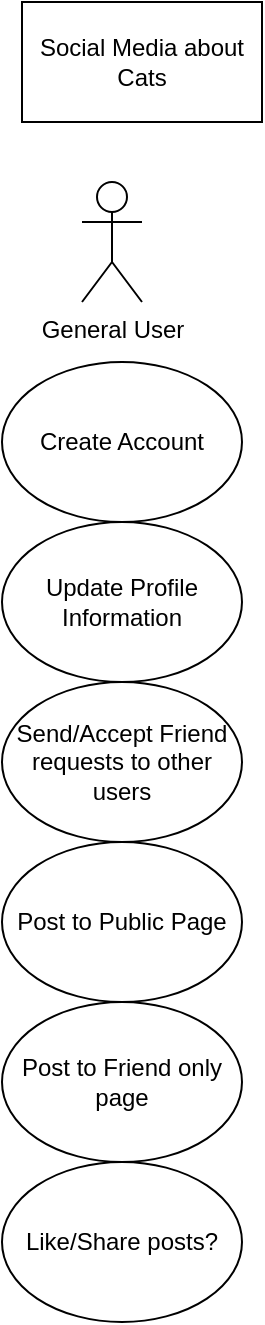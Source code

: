 <mxfile version="14.3.2" type="github"><diagram id="uwfXhbZFj0dhNomC1OqE" name="Page-1"><mxGraphModel dx="1178" dy="642" grid="1" gridSize="10" guides="1" tooltips="1" connect="1" arrows="1" fold="1" page="1" pageScale="1" pageWidth="850" pageHeight="1100" math="0" shadow="0"><root><mxCell id="0"/><mxCell id="1" parent="0"/><mxCell id="l-Wukw05z3jekPXf7Ny1-1" value="Social Media about Cats" style="rounded=0;whiteSpace=wrap;html=1;" vertex="1" parent="1"><mxGeometry x="10" y="10" width="120" height="60" as="geometry"/></mxCell><mxCell id="l-Wukw05z3jekPXf7Ny1-2" value="General User" style="shape=umlActor;verticalLabelPosition=bottom;verticalAlign=top;html=1;outlineConnect=0;" vertex="1" parent="1"><mxGeometry x="40" y="100" width="30" height="60" as="geometry"/></mxCell><mxCell id="l-Wukw05z3jekPXf7Ny1-4" value="Update Profile Information" style="ellipse;whiteSpace=wrap;html=1;" vertex="1" parent="1"><mxGeometry y="270" width="120" height="80" as="geometry"/></mxCell><mxCell id="l-Wukw05z3jekPXf7Ny1-5" value="Create Account" style="ellipse;whiteSpace=wrap;html=1;" vertex="1" parent="1"><mxGeometry y="190" width="120" height="80" as="geometry"/></mxCell><mxCell id="l-Wukw05z3jekPXf7Ny1-7" value="Post to Public Page" style="ellipse;whiteSpace=wrap;html=1;" vertex="1" parent="1"><mxGeometry y="430" width="120" height="80" as="geometry"/></mxCell><mxCell id="l-Wukw05z3jekPXf7Ny1-8" value="Post to Friend only page" style="ellipse;whiteSpace=wrap;html=1;" vertex="1" parent="1"><mxGeometry y="510" width="120" height="80" as="geometry"/></mxCell><mxCell id="l-Wukw05z3jekPXf7Ny1-11" value="Send/Accept Friend requests to other users" style="ellipse;whiteSpace=wrap;html=1;" vertex="1" parent="1"><mxGeometry y="350" width="120" height="80" as="geometry"/></mxCell><mxCell id="l-Wukw05z3jekPXf7Ny1-12" value="Like/Share posts?" style="ellipse;whiteSpace=wrap;html=1;" vertex="1" parent="1"><mxGeometry y="590" width="120" height="80" as="geometry"/></mxCell></root></mxGraphModel></diagram></mxfile>